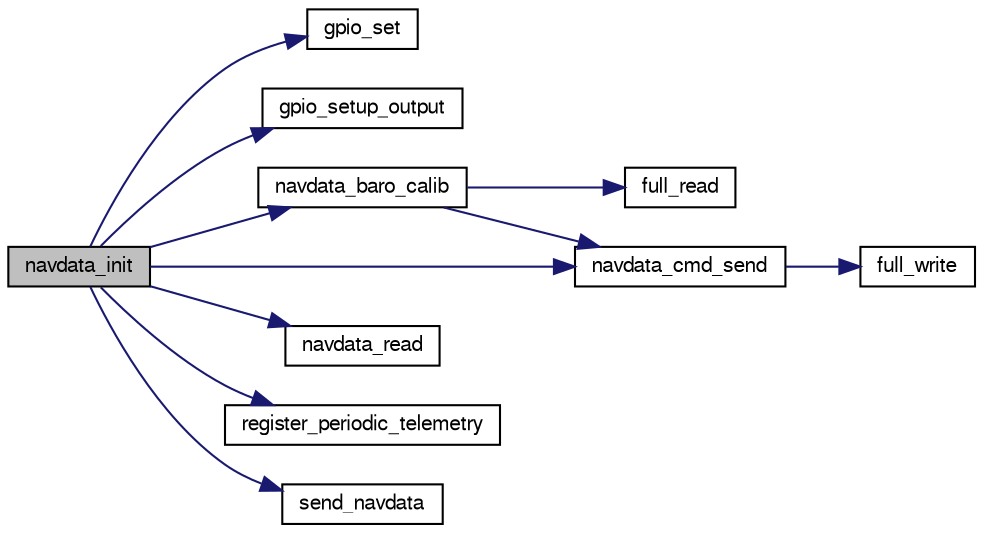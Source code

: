 digraph "navdata_init"
{
  edge [fontname="FreeSans",fontsize="10",labelfontname="FreeSans",labelfontsize="10"];
  node [fontname="FreeSans",fontsize="10",shape=record];
  rankdir="LR";
  Node1 [label="navdata_init",height=0.2,width=0.4,color="black", fillcolor="grey75", style="filled", fontcolor="black"];
  Node1 -> Node2 [color="midnightblue",fontsize="10",style="solid",fontname="FreeSans"];
  Node2 [label="gpio_set",height=0.2,width=0.4,color="black", fillcolor="white", style="filled",URL="$chibios_2mcu__periph_2gpio__arch_8h.html#a0da8ef247730680b4ffa595d11069051",tooltip="Set a gpio output to high level. "];
  Node1 -> Node3 [color="midnightblue",fontsize="10",style="solid",fontname="FreeSans"];
  Node3 [label="gpio_setup_output",height=0.2,width=0.4,color="black", fillcolor="white", style="filled",URL="$chibios_2mcu__periph_2gpio__arch_8c.html#a614c4a447f1e43381d92c682ac3b953f",tooltip="Setup one or more pins of the given GPIO port as outputs. "];
  Node1 -> Node4 [color="midnightblue",fontsize="10",style="solid",fontname="FreeSans"];
  Node4 [label="navdata_baro_calib",height=0.2,width=0.4,color="black", fillcolor="white", style="filled",URL="$navdata_8c.html#a09ffe80e1ce558cd0ad8b72b054cd898",tooltip="Try to receive the baro calibration from the navdata board. "];
  Node4 -> Node5 [color="midnightblue",fontsize="10",style="solid",fontname="FreeSans"];
  Node5 [label="full_read",height=0.2,width=0.4,color="black", fillcolor="white", style="filled",URL="$navdata_8c.html#ae43ceafaca46ba7374afd15ed5b3b15a",tooltip="Read from fd even while being interrupted. "];
  Node4 -> Node6 [color="midnightblue",fontsize="10",style="solid",fontname="FreeSans"];
  Node6 [label="navdata_cmd_send",height=0.2,width=0.4,color="black", fillcolor="white", style="filled",URL="$navdata_8c.html#a5c73b29bf91870f07e9bfeef9a7e4c80",tooltip="Sends a one byte command. "];
  Node6 -> Node7 [color="midnightblue",fontsize="10",style="solid",fontname="FreeSans"];
  Node7 [label="full_write",height=0.2,width=0.4,color="black", fillcolor="white", style="filled",URL="$navdata_8c.html#a2a56a11d98c367fcfc5bd7afb77fd2ec",tooltip="Write to fd even while being interrupted. "];
  Node1 -> Node6 [color="midnightblue",fontsize="10",style="solid",fontname="FreeSans"];
  Node1 -> Node8 [color="midnightblue",fontsize="10",style="solid",fontname="FreeSans"];
  Node8 [label="navdata_read",height=0.2,width=0.4,color="black", fillcolor="white", style="filled",URL="$navdata_8c.html#a2f96fc11572f535eb0e7603e1043c5e7",tooltip="Main reading thread This is done asynchronous because the navdata board doesn&#39;t support NON_BLOCKING..."];
  Node1 -> Node9 [color="midnightblue",fontsize="10",style="solid",fontname="FreeSans"];
  Node9 [label="register_periodic_telemetry",height=0.2,width=0.4,color="black", fillcolor="white", style="filled",URL="$telemetry_8c.html#a8b8cf43739f06c54d16370c141b541a0",tooltip="Register a telemetry callback function. "];
  Node1 -> Node10 [color="midnightblue",fontsize="10",style="solid",fontname="FreeSans"];
  Node10 [label="send_navdata",height=0.2,width=0.4,color="black", fillcolor="white", style="filled",URL="$navdata_8c.html#a1c1d009db19810cfa226fb6f4e2cd53d"];
}

